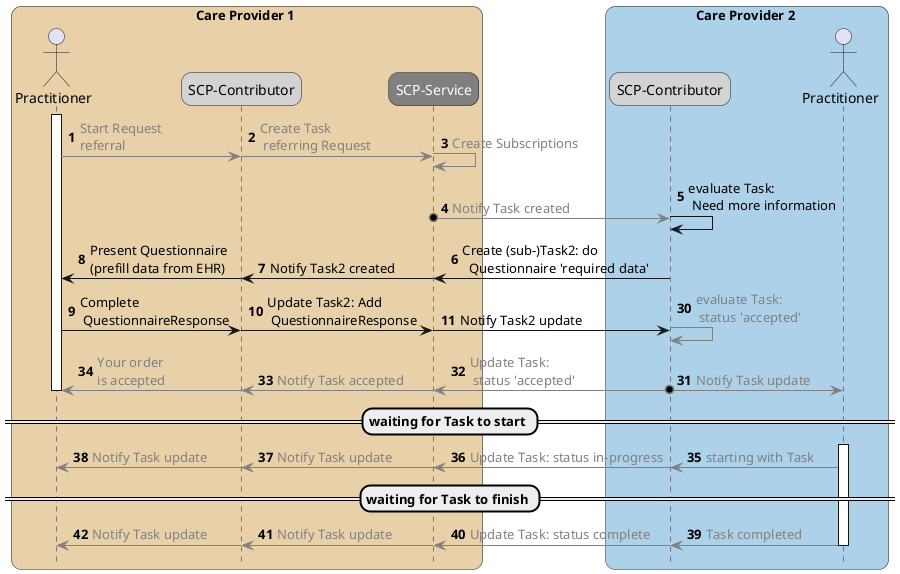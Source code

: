 @startuml overview-task-negotiation-1-2-subtask

skinparam roundcorner 20
skinparam defaultFontName Arial 


!pragma teoz true

box Care Provider 1 #e8d0a9
    actor "Practitioner" as P1
    participant "SCP-Contributor" as C1 #LightGray
    participant "<font color=white>SCP-Service" as S1 #Gray
end box
box Care Provider 2 #acd1e9
     participant "SCP-Contributor" as C2 #LightGray
    actor "Practitioner" as P2
end box

hide footbox

activate P1
autonumber 
P1 -[#Gray]> C1 : <color #Gray>Start Request\n<color #Gray>referral
' & C1 -[#Gray]> S1 : Find/select CarePlan

& C1 -[#Gray]> S1 : <color #Gray>Create Task \n <color #Gray>referring Request
' \nand CarePlan (if any)
& S1 -[#Gray]> S1  : <color #Gray>Create Subscriptions
' \nand CareTeam, CarePlan 
' S1 o-[#Gray]> C1 : Notify CareTeam update,\n CarePlan update
 S1 o-[#Gray]> C2  : <color #Gray>Notify Task created


' autonumber 10 "<font color=Gray>0"
& C2 -> C2 : evaluate Task:\n Need more information
 C2 -> S1  : Create (sub-)Task2: do\n  Questionnaire 'required data'
& S1 -> C1 : Notify Task2 created
& C1 -> P1 : Present Questionnaire\n(prefill data from EHR)

P1 -> C1 : Complete\n QuestionnaireResponse
& C1 -> S1 : Update Task2: Add\n QuestionnaireResponse
& S1 -> C2 : Notify Task2 update

autonumber 30
& C2 -[#Gray]> C2 : <color #Gray>evaluate Task:\n <color #Gray>status 'accepted'
' & note right P2 #WhiteSmoke
' <color #Gray>Accepting a Task
'  <color #Gray>may involve checking on
'  <color #Gray>required data, capacity, etc
' end note

C2 o-[#Gray]> P2 : <color #Gray>Notify Task update
& C2 o-[#Gray]> S1 : <color #Gray>Update Task: \n <color #Gray>status 'accepted'
' S1 -[#Gray]> S1  : Update CareTeam, CarePlan
& S1 -[#Gray]> C1 :<color #Gray>Notify Task accepted
' \n CareTeam updated\n CarePlan updated
' & S1 o-[#Gray]> C2 :Notify CareTeam updated\n CarePlan updated
& C1 -[#Gray]> P1 : <color #Gray>Your order \n<color #Gray>is accepted
deactivate P1

== waiting for Task to start ==
activate P2
P2 -[#Gray]> C2 : <color #Gray>starting with Task
& C2 -[#Gray]> S1 : <color #Gray>Update Task: status in-progress
& S1 -[#Gray]> C1 : <color #Gray>Notify Task update
& C1 -[#Gray]> P1 : <color #Gray>Notify Task update

== waiting for Task to finish ==
P2 -[#Gray]> C2 : <color #Gray>Task completed
& C2 -[#Gray]> S1 : <color #Gray>Update Task: status complete
& S1 -[#Gray]> C1 : <color #Gray>Notify Task update
& C1 -[#Gray]> P1 : <color #Gray>Notify Task update
deactivate P2
@enduml
